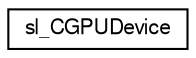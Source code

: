 digraph G
{
  edge [fontname="FreeSans",fontsize="10",labelfontname="FreeSans",labelfontsize="10"];
  node [fontname="FreeSans",fontsize="10",shape=record];
  rankdir="LR";
  Node1 [label="sl_CGPUDevice",height=0.2,width=0.4,color="black", fillcolor="white", style="filled",URL="$classsl___c_g_p_u_device.html",tooltip="ToDo Summary of this class."];
}
